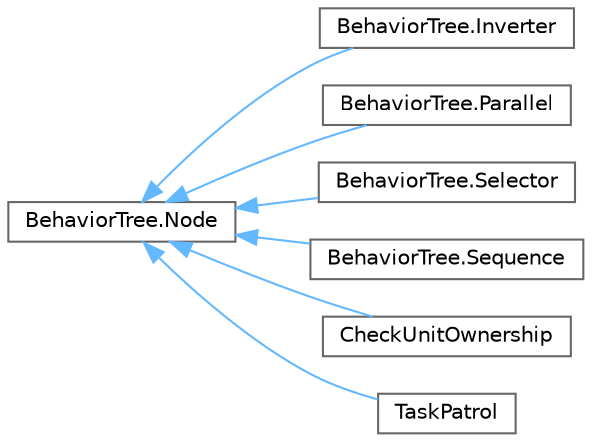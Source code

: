 digraph "Graphical Class Hierarchy"
{
 // LATEX_PDF_SIZE
  bgcolor="transparent";
  edge [fontname=Helvetica,fontsize=10,labelfontname=Helvetica,labelfontsize=10];
  node [fontname=Helvetica,fontsize=10,shape=box,height=0.2,width=0.4];
  rankdir="LR";
  Node0 [label="BehaviorTree.Node",height=0.2,width=0.4,color="grey40", fillcolor="white", style="filled",URL="$class_behavior_tree_1_1_node.html",tooltip=" "];
  Node0 -> Node1 [dir="back",color="steelblue1",style="solid"];
  Node1 [label="BehaviorTree.Inverter",height=0.2,width=0.4,color="grey40", fillcolor="white", style="filled",URL="$class_behavior_tree_1_1_inverter.html",tooltip=" "];
  Node0 -> Node2 [dir="back",color="steelblue1",style="solid"];
  Node2 [label="BehaviorTree.Parallel",height=0.2,width=0.4,color="grey40", fillcolor="white", style="filled",URL="$class_behavior_tree_1_1_parallel.html",tooltip=" "];
  Node0 -> Node3 [dir="back",color="steelblue1",style="solid"];
  Node3 [label="BehaviorTree.Selector",height=0.2,width=0.4,color="grey40", fillcolor="white", style="filled",URL="$class_behavior_tree_1_1_selector.html",tooltip=" "];
  Node0 -> Node4 [dir="back",color="steelblue1",style="solid"];
  Node4 [label="BehaviorTree.Sequence",height=0.2,width=0.4,color="grey40", fillcolor="white", style="filled",URL="$class_behavior_tree_1_1_sequence.html",tooltip=" "];
  Node0 -> Node5 [dir="back",color="steelblue1",style="solid"];
  Node5 [label="CheckUnitOwnership",height=0.2,width=0.4,color="grey40", fillcolor="white", style="filled",URL="$class_check_unit_ownership.html",tooltip=" "];
  Node0 -> Node6 [dir="back",color="steelblue1",style="solid"];
  Node6 [label="TaskPatrol",height=0.2,width=0.4,color="grey40", fillcolor="white", style="filled",URL="$class_task_patrol.html",tooltip=" "];
}
